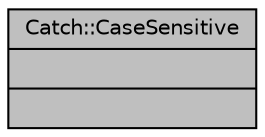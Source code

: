 digraph "Catch::CaseSensitive"
{
  edge [fontname="Helvetica",fontsize="10",labelfontname="Helvetica",labelfontsize="10"];
  node [fontname="Helvetica",fontsize="10",shape=record];
  Node1 [label="{Catch::CaseSensitive\n||}",height=0.2,width=0.4,color="black", fillcolor="grey75", style="filled", fontcolor="black"];
}
